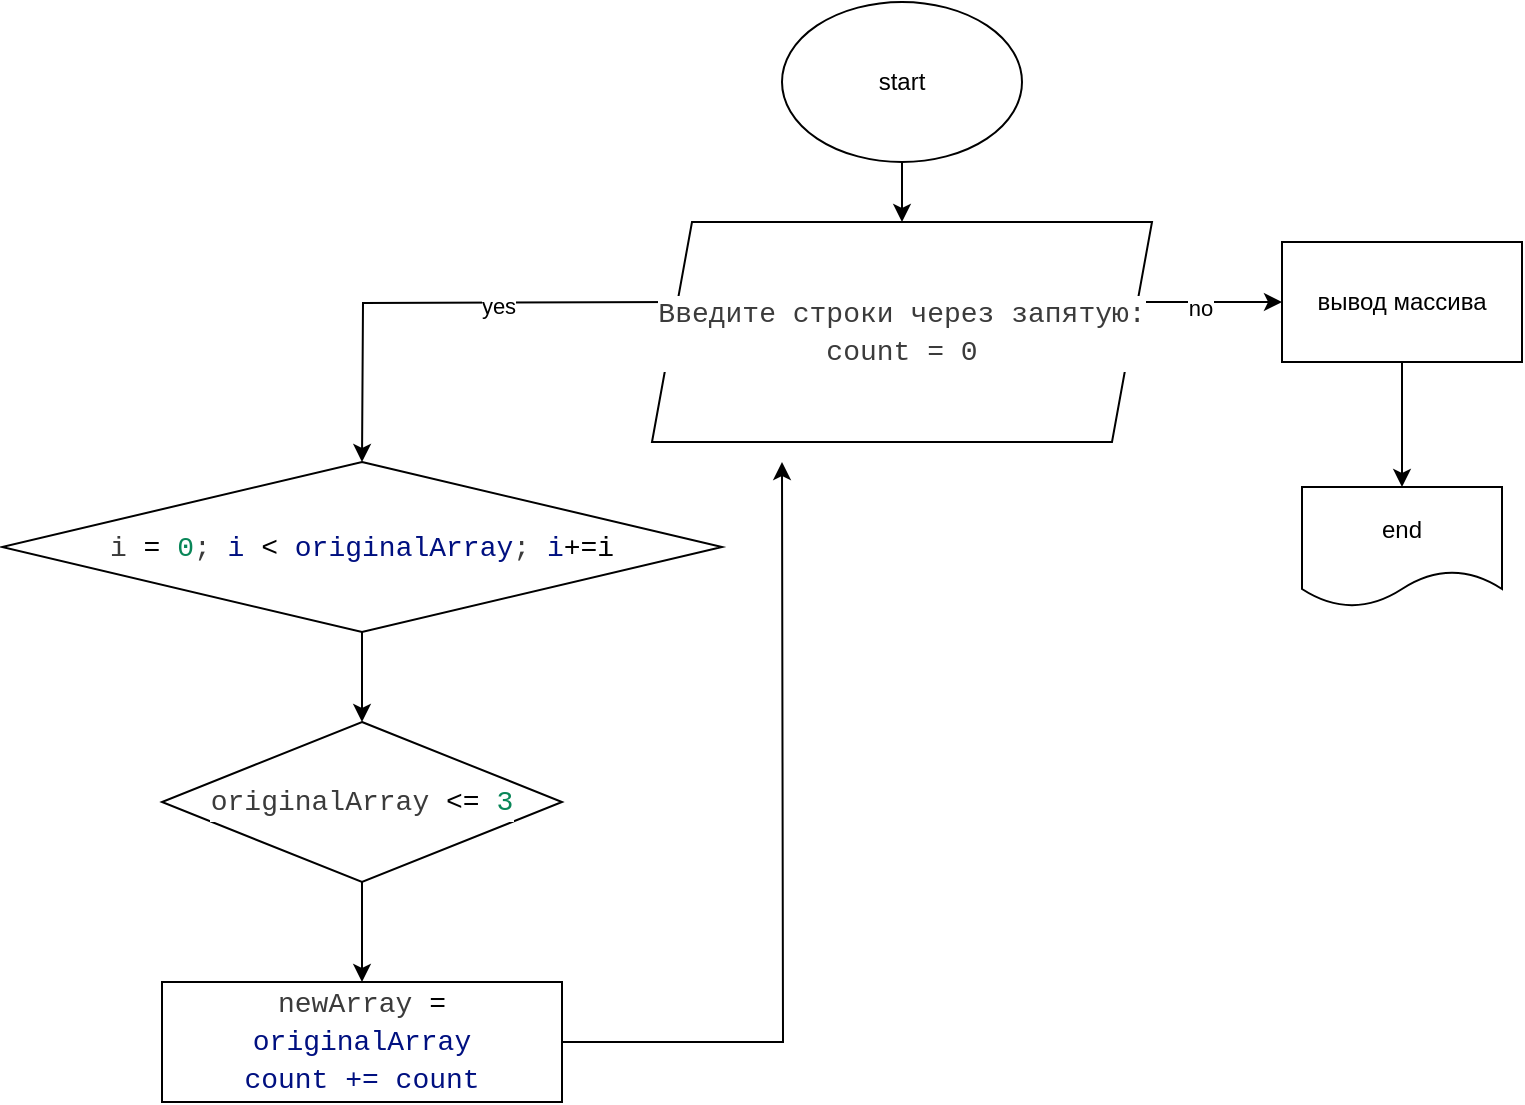 <mxfile version="22.1.15" type="github">
  <diagram name="Страница — 1" id="MZYTRjeEE6Ud5sDr41vi">
    <mxGraphModel dx="1877" dy="557" grid="1" gridSize="10" guides="1" tooltips="1" connect="1" arrows="1" fold="1" page="1" pageScale="1" pageWidth="827" pageHeight="1169" math="0" shadow="0">
      <root>
        <mxCell id="0" />
        <mxCell id="1" parent="0" />
        <mxCell id="ssWhwryNlqvaUVvX4cZl-2" style="edgeStyle=orthogonalEdgeStyle;rounded=0;orthogonalLoop=1;jettySize=auto;html=1;" edge="1" parent="1" source="ssWhwryNlqvaUVvX4cZl-1" target="ssWhwryNlqvaUVvX4cZl-3">
          <mxGeometry relative="1" as="geometry">
            <mxPoint x="420" y="140" as="targetPoint" />
          </mxGeometry>
        </mxCell>
        <mxCell id="ssWhwryNlqvaUVvX4cZl-1" value="start" style="ellipse;whiteSpace=wrap;html=1;" vertex="1" parent="1">
          <mxGeometry x="360" y="10" width="120" height="80" as="geometry" />
        </mxCell>
        <mxCell id="ssWhwryNlqvaUVvX4cZl-5" value="" style="edgeStyle=orthogonalEdgeStyle;rounded=0;orthogonalLoop=1;jettySize=auto;html=1;" edge="1" parent="1">
          <mxGeometry relative="1" as="geometry">
            <mxPoint x="310" y="160" as="sourcePoint" />
            <mxPoint x="150" y="240" as="targetPoint" />
          </mxGeometry>
        </mxCell>
        <mxCell id="ssWhwryNlqvaUVvX4cZl-16" value="yes" style="edgeLabel;html=1;align=center;verticalAlign=middle;resizable=0;points=[];" vertex="1" connectable="0" parent="ssWhwryNlqvaUVvX4cZl-5">
          <mxGeometry x="-0.232" y="1" relative="1" as="geometry">
            <mxPoint as="offset" />
          </mxGeometry>
        </mxCell>
        <mxCell id="ssWhwryNlqvaUVvX4cZl-12" value="" style="edgeStyle=orthogonalEdgeStyle;rounded=0;orthogonalLoop=1;jettySize=auto;html=1;" edge="1" parent="1" source="ssWhwryNlqvaUVvX4cZl-3" target="ssWhwryNlqvaUVvX4cZl-11">
          <mxGeometry relative="1" as="geometry">
            <Array as="points">
              <mxPoint x="550" y="160" />
              <mxPoint x="550" y="160" />
            </Array>
          </mxGeometry>
        </mxCell>
        <mxCell id="ssWhwryNlqvaUVvX4cZl-15" value="no" style="edgeLabel;html=1;align=center;verticalAlign=middle;resizable=0;points=[];" vertex="1" connectable="0" parent="ssWhwryNlqvaUVvX4cZl-12">
          <mxGeometry x="-0.129" y="-3" relative="1" as="geometry">
            <mxPoint as="offset" />
          </mxGeometry>
        </mxCell>
        <mxCell id="ssWhwryNlqvaUVvX4cZl-3" value="&lt;div style=&quot;color: rgb(59, 59, 59); background-color: rgb(255, 255, 255); font-family: Consolas, &amp;quot;Courier New&amp;quot;, monospace; font-size: 14px; line-height: 19px;&quot;&gt;Введите строки через запятую:&lt;/div&gt;&lt;div style=&quot;color: rgb(59, 59, 59); background-color: rgb(255, 255, 255); font-family: Consolas, &amp;quot;Courier New&amp;quot;, monospace; font-size: 14px; line-height: 19px;&quot;&gt;count = 0&lt;/div&gt;" style="shape=parallelogram;perimeter=parallelogramPerimeter;whiteSpace=wrap;html=1;fixedSize=1;" vertex="1" parent="1">
          <mxGeometry x="295" y="120" width="250" height="110" as="geometry" />
        </mxCell>
        <mxCell id="ssWhwryNlqvaUVvX4cZl-7" value="" style="edgeStyle=orthogonalEdgeStyle;rounded=0;orthogonalLoop=1;jettySize=auto;html=1;" edge="1" parent="1" source="ssWhwryNlqvaUVvX4cZl-4" target="ssWhwryNlqvaUVvX4cZl-6">
          <mxGeometry relative="1" as="geometry" />
        </mxCell>
        <mxCell id="ssWhwryNlqvaUVvX4cZl-4" value="&lt;div style=&quot;background-color: rgb(255, 255, 255); font-family: Consolas, &amp;quot;Courier New&amp;quot;, monospace; font-size: 14px; line-height: 19px;&quot;&gt;&lt;font color=&quot;#3b3b3b&quot;&gt;i &lt;/font&gt;&lt;span style=&quot;color: rgb(0, 0, 0);&quot;&gt;=&lt;/span&gt; &lt;span style=&quot;color: rgb(9, 134, 88);&quot;&gt;0&lt;/span&gt;&lt;font color=&quot;#3b3b3b&quot;&gt;; &lt;/font&gt;&lt;span style=&quot;color: rgb(0, 16, 128);&quot;&gt;i&lt;/span&gt; &lt;span style=&quot;color: rgb(0, 0, 0);&quot;&gt;&amp;lt;&lt;/span&gt; &lt;span style=&quot;color: rgb(0, 16, 128);&quot;&gt;originalArray&lt;/span&gt;&lt;font color=&quot;#3b3b3b&quot;&gt;; &lt;/font&gt;&lt;span style=&quot;color: rgb(0, 16, 128);&quot;&gt;i&lt;/span&gt;+=i&lt;/div&gt;" style="rhombus;whiteSpace=wrap;html=1;" vertex="1" parent="1">
          <mxGeometry x="-30" y="240" width="360" height="85" as="geometry" />
        </mxCell>
        <mxCell id="ssWhwryNlqvaUVvX4cZl-9" value="" style="edgeStyle=orthogonalEdgeStyle;rounded=0;orthogonalLoop=1;jettySize=auto;html=1;" edge="1" parent="1" source="ssWhwryNlqvaUVvX4cZl-6" target="ssWhwryNlqvaUVvX4cZl-8">
          <mxGeometry relative="1" as="geometry" />
        </mxCell>
        <mxCell id="ssWhwryNlqvaUVvX4cZl-6" value="&lt;div style=&quot;background-color: rgb(255, 255, 255); font-family: Consolas, &amp;quot;Courier New&amp;quot;, monospace; font-size: 14px; line-height: 19px;&quot;&gt;&lt;div style=&quot;color: rgb(59, 59, 59); line-height: 19px;&quot;&gt;originalArray&amp;nbsp;&lt;span style=&quot;color: #000000;&quot;&gt;&amp;lt;=&lt;/span&gt; &lt;span style=&quot;color: #098658;&quot;&gt;3&lt;/span&gt;&lt;/div&gt;&lt;/div&gt;" style="rhombus;whiteSpace=wrap;html=1;" vertex="1" parent="1">
          <mxGeometry x="50" y="370" width="200" height="80" as="geometry" />
        </mxCell>
        <mxCell id="ssWhwryNlqvaUVvX4cZl-10" style="edgeStyle=orthogonalEdgeStyle;rounded=0;orthogonalLoop=1;jettySize=auto;html=1;" edge="1" parent="1" source="ssWhwryNlqvaUVvX4cZl-8">
          <mxGeometry relative="1" as="geometry">
            <mxPoint x="360" y="240" as="targetPoint" />
          </mxGeometry>
        </mxCell>
        <mxCell id="ssWhwryNlqvaUVvX4cZl-8" value="&lt;div style=&quot;color: rgb(59, 59, 59); background-color: rgb(255, 255, 255); font-family: Consolas, &amp;quot;Courier New&amp;quot;, monospace; font-size: 14px; line-height: 19px;&quot;&gt;newArray&amp;nbsp;&lt;span style=&quot;color: #000000;&quot;&gt;=&lt;/span&gt; &lt;span style=&quot;color: #001080;&quot;&gt;originalArray&lt;/span&gt;&lt;/div&gt;&lt;div style=&quot;color: rgb(59, 59, 59); background-color: rgb(255, 255, 255); font-family: Consolas, &amp;quot;Courier New&amp;quot;, monospace; font-size: 14px; line-height: 19px;&quot;&gt;&lt;span style=&quot;color: #001080;&quot;&gt;count += count&lt;/span&gt;&lt;/div&gt;" style="whiteSpace=wrap;html=1;" vertex="1" parent="1">
          <mxGeometry x="50" y="500" width="200" height="60" as="geometry" />
        </mxCell>
        <mxCell id="ssWhwryNlqvaUVvX4cZl-14" value="" style="edgeStyle=orthogonalEdgeStyle;rounded=0;orthogonalLoop=1;jettySize=auto;html=1;" edge="1" parent="1" source="ssWhwryNlqvaUVvX4cZl-11" target="ssWhwryNlqvaUVvX4cZl-13">
          <mxGeometry relative="1" as="geometry" />
        </mxCell>
        <mxCell id="ssWhwryNlqvaUVvX4cZl-11" value="вывод массива" style="whiteSpace=wrap;html=1;" vertex="1" parent="1">
          <mxGeometry x="610" y="130" width="120" height="60" as="geometry" />
        </mxCell>
        <mxCell id="ssWhwryNlqvaUVvX4cZl-13" value="end" style="shape=document;whiteSpace=wrap;html=1;boundedLbl=1;" vertex="1" parent="1">
          <mxGeometry x="620" y="252.5" width="100" height="60" as="geometry" />
        </mxCell>
      </root>
    </mxGraphModel>
  </diagram>
</mxfile>
